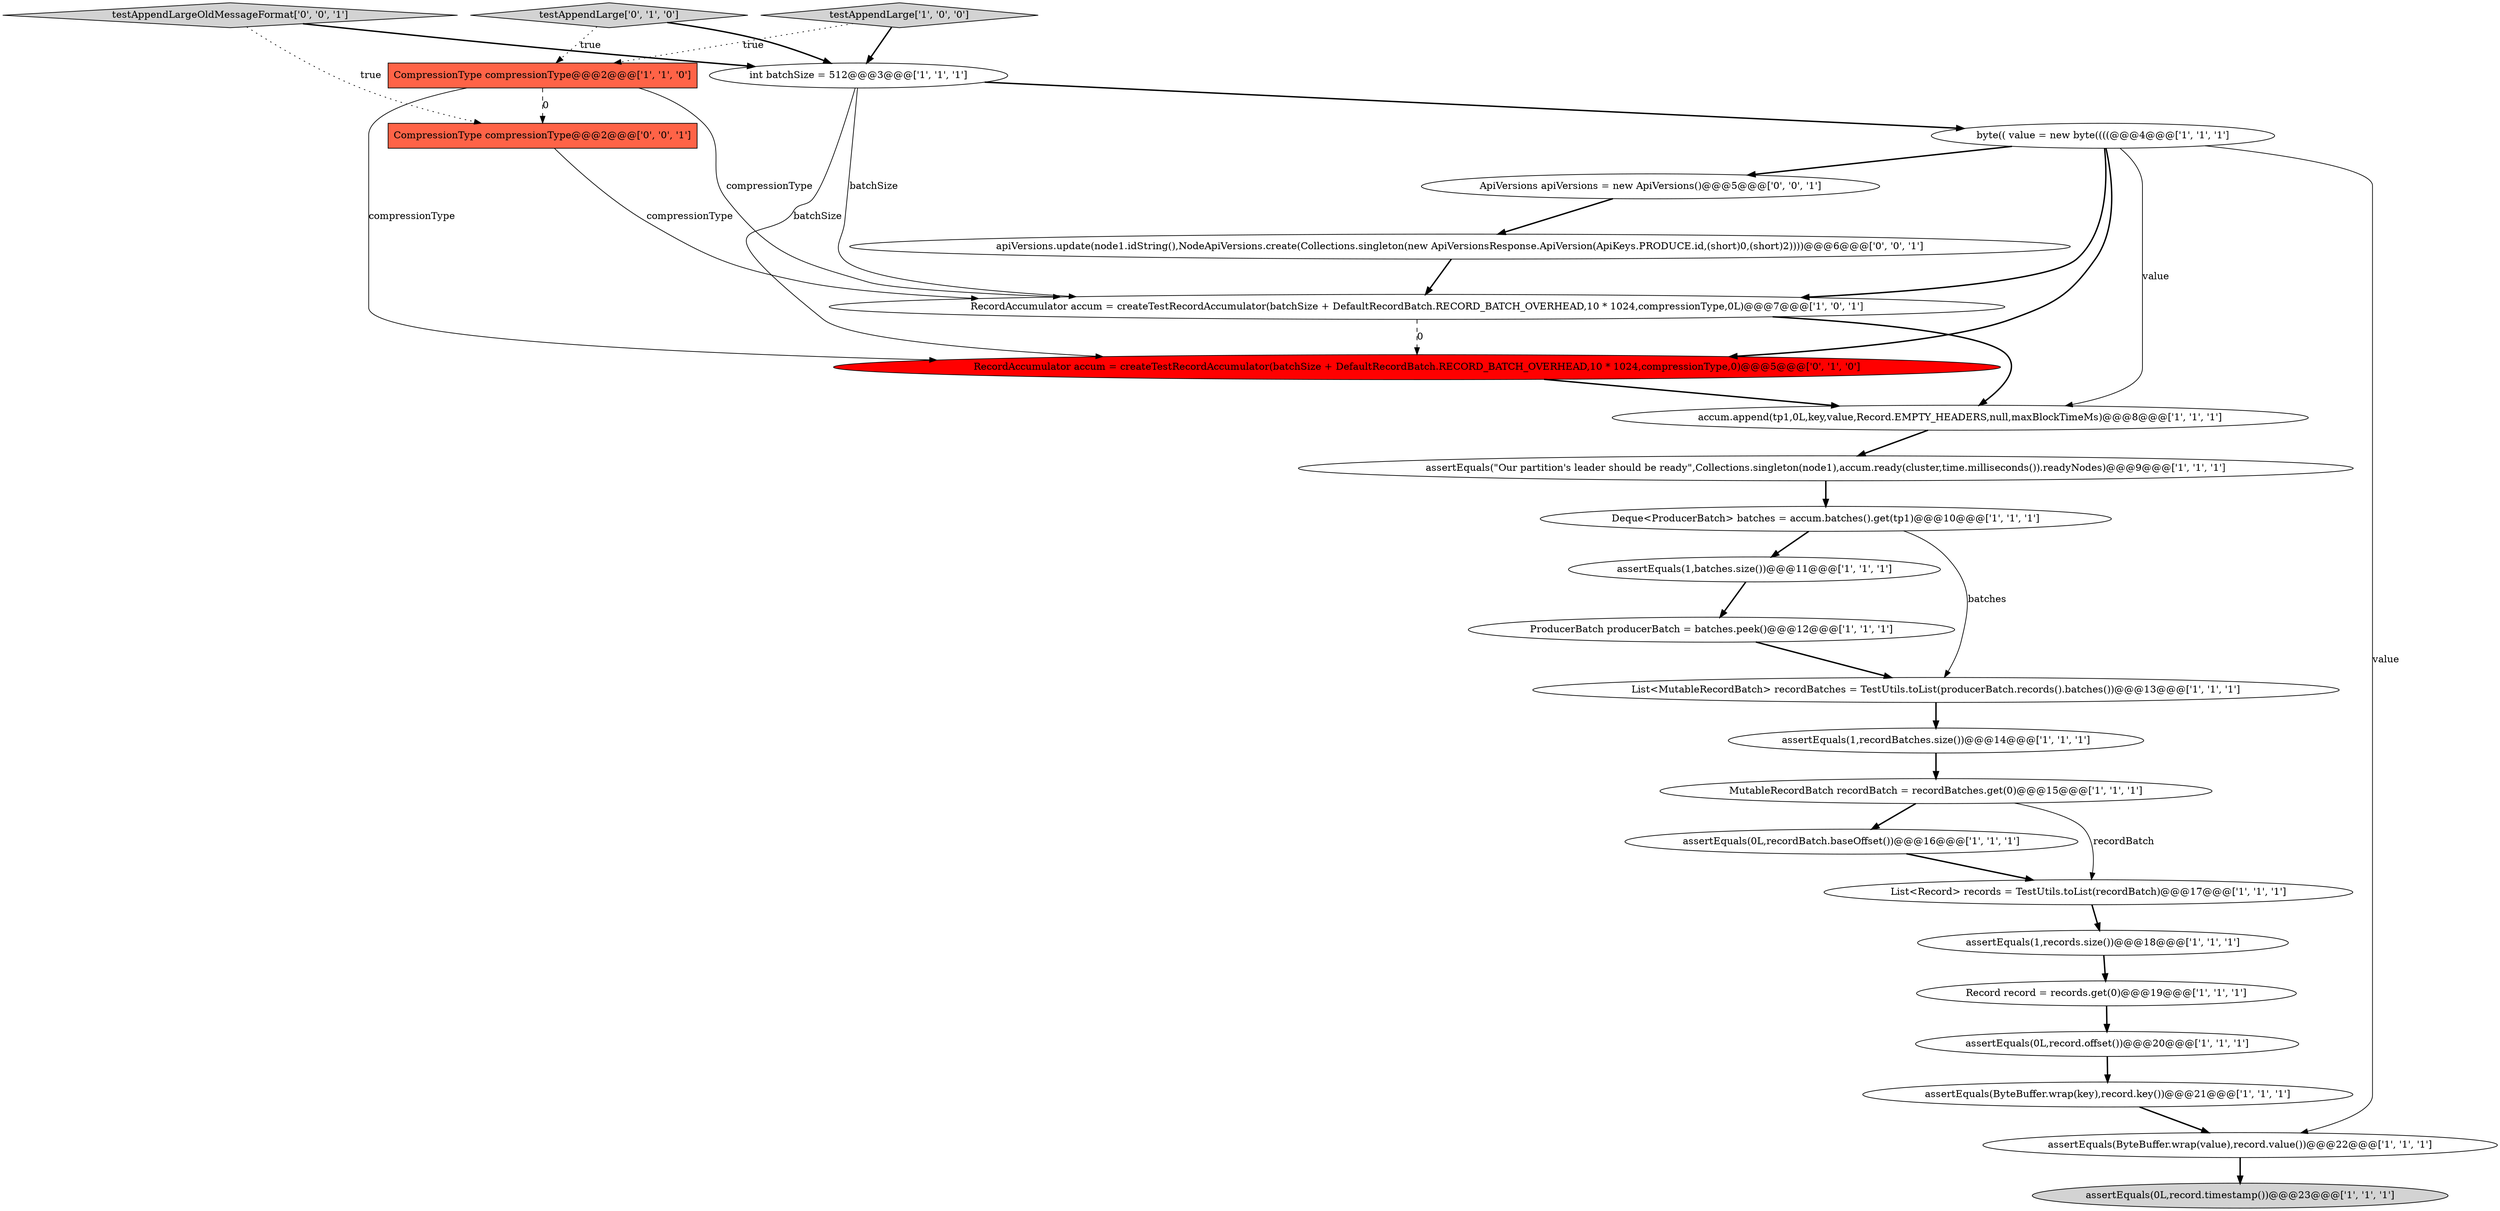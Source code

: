 digraph {
10 [style = filled, label = "assertEquals(1,batches.size())@@@11@@@['1', '1', '1']", fillcolor = white, shape = ellipse image = "AAA0AAABBB1BBB"];
14 [style = filled, label = "assertEquals(\"Our partition's leader should be ready\",Collections.singleton(node1),accum.ready(cluster,time.milliseconds()).readyNodes)@@@9@@@['1', '1', '1']", fillcolor = white, shape = ellipse image = "AAA0AAABBB1BBB"];
5 [style = filled, label = "Record record = records.get(0)@@@19@@@['1', '1', '1']", fillcolor = white, shape = ellipse image = "AAA0AAABBB1BBB"];
20 [style = filled, label = "assertEquals(1,recordBatches.size())@@@14@@@['1', '1', '1']", fillcolor = white, shape = ellipse image = "AAA0AAABBB1BBB"];
6 [style = filled, label = "assertEquals(0L,recordBatch.baseOffset())@@@16@@@['1', '1', '1']", fillcolor = white, shape = ellipse image = "AAA0AAABBB1BBB"];
2 [style = filled, label = "MutableRecordBatch recordBatch = recordBatches.get(0)@@@15@@@['1', '1', '1']", fillcolor = white, shape = ellipse image = "AAA0AAABBB1BBB"];
1 [style = filled, label = "int batchSize = 512@@@3@@@['1', '1', '1']", fillcolor = white, shape = ellipse image = "AAA0AAABBB1BBB"];
18 [style = filled, label = "CompressionType compressionType@@@2@@@['1', '1', '0']", fillcolor = tomato, shape = box image = "AAA0AAABBB1BBB"];
24 [style = filled, label = "testAppendLargeOldMessageFormat['0', '0', '1']", fillcolor = lightgray, shape = diamond image = "AAA0AAABBB3BBB"];
22 [style = filled, label = "RecordAccumulator accum = createTestRecordAccumulator(batchSize + DefaultRecordBatch.RECORD_BATCH_OVERHEAD,10 * 1024,compressionType,0)@@@5@@@['0', '1', '0']", fillcolor = red, shape = ellipse image = "AAA1AAABBB2BBB"];
8 [style = filled, label = "assertEquals(ByteBuffer.wrap(key),record.key())@@@21@@@['1', '1', '1']", fillcolor = white, shape = ellipse image = "AAA0AAABBB1BBB"];
13 [style = filled, label = "testAppendLarge['1', '0', '0']", fillcolor = lightgray, shape = diamond image = "AAA0AAABBB1BBB"];
12 [style = filled, label = "RecordAccumulator accum = createTestRecordAccumulator(batchSize + DefaultRecordBatch.RECORD_BATCH_OVERHEAD,10 * 1024,compressionType,0L)@@@7@@@['1', '0', '1']", fillcolor = white, shape = ellipse image = "AAA0AAABBB1BBB"];
11 [style = filled, label = "assertEquals(ByteBuffer.wrap(value),record.value())@@@22@@@['1', '1', '1']", fillcolor = white, shape = ellipse image = "AAA0AAABBB1BBB"];
16 [style = filled, label = "assertEquals(0L,record.timestamp())@@@23@@@['1', '1', '1']", fillcolor = lightgray, shape = ellipse image = "AAA0AAABBB1BBB"];
7 [style = filled, label = "assertEquals(1,records.size())@@@18@@@['1', '1', '1']", fillcolor = white, shape = ellipse image = "AAA0AAABBB1BBB"];
26 [style = filled, label = "ApiVersions apiVersions = new ApiVersions()@@@5@@@['0', '0', '1']", fillcolor = white, shape = ellipse image = "AAA0AAABBB3BBB"];
25 [style = filled, label = "CompressionType compressionType@@@2@@@['0', '0', '1']", fillcolor = tomato, shape = box image = "AAA0AAABBB3BBB"];
3 [style = filled, label = "List<MutableRecordBatch> recordBatches = TestUtils.toList(producerBatch.records().batches())@@@13@@@['1', '1', '1']", fillcolor = white, shape = ellipse image = "AAA0AAABBB1BBB"];
0 [style = filled, label = "byte(( value = new byte((((@@@4@@@['1', '1', '1']", fillcolor = white, shape = ellipse image = "AAA0AAABBB1BBB"];
21 [style = filled, label = "testAppendLarge['0', '1', '0']", fillcolor = lightgray, shape = diamond image = "AAA0AAABBB2BBB"];
23 [style = filled, label = "apiVersions.update(node1.idString(),NodeApiVersions.create(Collections.singleton(new ApiVersionsResponse.ApiVersion(ApiKeys.PRODUCE.id,(short)0,(short)2))))@@@6@@@['0', '0', '1']", fillcolor = white, shape = ellipse image = "AAA0AAABBB3BBB"];
4 [style = filled, label = "ProducerBatch producerBatch = batches.peek()@@@12@@@['1', '1', '1']", fillcolor = white, shape = ellipse image = "AAA0AAABBB1BBB"];
9 [style = filled, label = "assertEquals(0L,record.offset())@@@20@@@['1', '1', '1']", fillcolor = white, shape = ellipse image = "AAA0AAABBB1BBB"];
15 [style = filled, label = "List<Record> records = TestUtils.toList(recordBatch)@@@17@@@['1', '1', '1']", fillcolor = white, shape = ellipse image = "AAA0AAABBB1BBB"];
17 [style = filled, label = "Deque<ProducerBatch> batches = accum.batches().get(tp1)@@@10@@@['1', '1', '1']", fillcolor = white, shape = ellipse image = "AAA0AAABBB1BBB"];
19 [style = filled, label = "accum.append(tp1,0L,key,value,Record.EMPTY_HEADERS,null,maxBlockTimeMs)@@@8@@@['1', '1', '1']", fillcolor = white, shape = ellipse image = "AAA0AAABBB1BBB"];
17->10 [style = bold, label=""];
11->16 [style = bold, label=""];
4->3 [style = bold, label=""];
13->18 [style = dotted, label="true"];
0->26 [style = bold, label=""];
15->7 [style = bold, label=""];
5->9 [style = bold, label=""];
22->19 [style = bold, label=""];
24->25 [style = dotted, label="true"];
21->18 [style = dotted, label="true"];
2->6 [style = bold, label=""];
0->12 [style = bold, label=""];
0->11 [style = solid, label="value"];
14->17 [style = bold, label=""];
2->15 [style = solid, label="recordBatch"];
1->12 [style = solid, label="batchSize"];
1->0 [style = bold, label=""];
25->12 [style = solid, label="compressionType"];
9->8 [style = bold, label=""];
13->1 [style = bold, label=""];
6->15 [style = bold, label=""];
18->12 [style = solid, label="compressionType"];
20->2 [style = bold, label=""];
7->5 [style = bold, label=""];
3->20 [style = bold, label=""];
19->14 [style = bold, label=""];
0->22 [style = bold, label=""];
26->23 [style = bold, label=""];
21->1 [style = bold, label=""];
12->22 [style = dashed, label="0"];
10->4 [style = bold, label=""];
17->3 [style = solid, label="batches"];
0->19 [style = solid, label="value"];
1->22 [style = solid, label="batchSize"];
23->12 [style = bold, label=""];
24->1 [style = bold, label=""];
12->19 [style = bold, label=""];
8->11 [style = bold, label=""];
18->25 [style = dashed, label="0"];
18->22 [style = solid, label="compressionType"];
}
